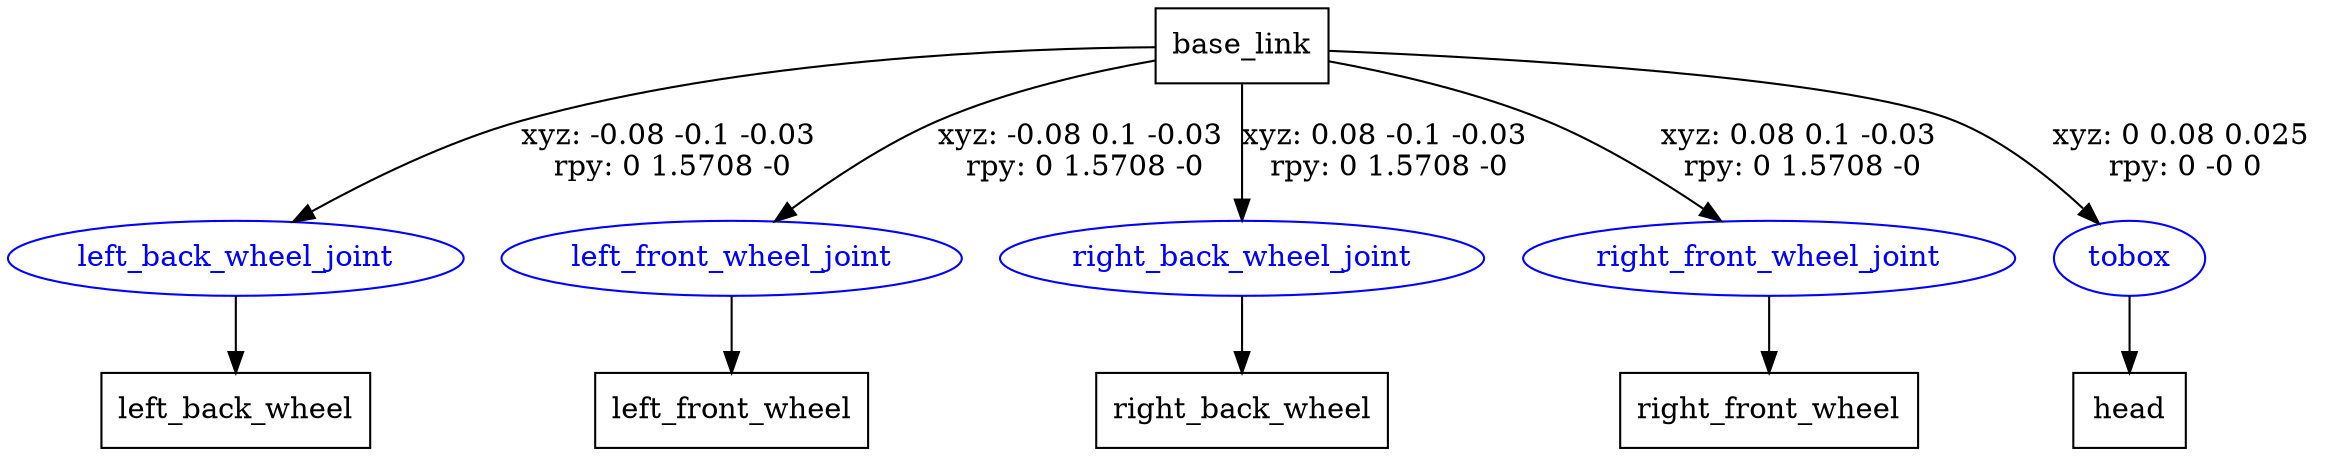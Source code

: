 digraph G {
node [shape=box];
"base_link" [label="base_link"];
"left_back_wheel" [label="left_back_wheel"];
"left_front_wheel" [label="left_front_wheel"];
"right_back_wheel" [label="right_back_wheel"];
"right_front_wheel" [label="right_front_wheel"];
"head" [label="head"];
node [shape=ellipse, color=blue, fontcolor=blue];
"base_link" -> "left_back_wheel_joint" [label="xyz: -0.08 -0.1 -0.03 \nrpy: 0 1.5708 -0"]
"left_back_wheel_joint" -> "left_back_wheel"
"base_link" -> "left_front_wheel_joint" [label="xyz: -0.08 0.1 -0.03 \nrpy: 0 1.5708 -0"]
"left_front_wheel_joint" -> "left_front_wheel"
"base_link" -> "right_back_wheel_joint" [label="xyz: 0.08 -0.1 -0.03 \nrpy: 0 1.5708 -0"]
"right_back_wheel_joint" -> "right_back_wheel"
"base_link" -> "right_front_wheel_joint" [label="xyz: 0.08 0.1 -0.03 \nrpy: 0 1.5708 -0"]
"right_front_wheel_joint" -> "right_front_wheel"
"base_link" -> "tobox" [label="xyz: 0 0.08 0.025 \nrpy: 0 -0 0"]
"tobox" -> "head"
}
